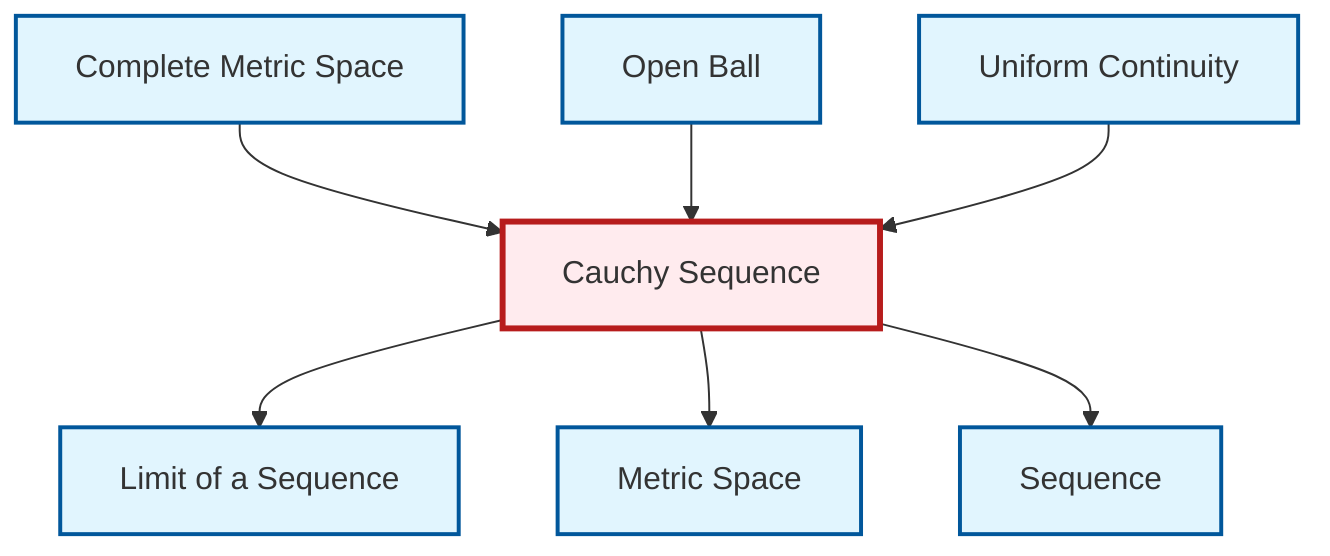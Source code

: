 graph TD
    classDef definition fill:#e1f5fe,stroke:#01579b,stroke-width:2px
    classDef theorem fill:#f3e5f5,stroke:#4a148c,stroke-width:2px
    classDef axiom fill:#fff3e0,stroke:#e65100,stroke-width:2px
    classDef example fill:#e8f5e9,stroke:#1b5e20,stroke-width:2px
    classDef current fill:#ffebee,stroke:#b71c1c,stroke-width:3px
    def-metric-space["Metric Space"]:::definition
    def-uniform-continuity["Uniform Continuity"]:::definition
    def-sequence["Sequence"]:::definition
    def-open-ball["Open Ball"]:::definition
    def-limit["Limit of a Sequence"]:::definition
    def-cauchy-sequence["Cauchy Sequence"]:::definition
    def-complete-metric-space["Complete Metric Space"]:::definition
    def-cauchy-sequence --> def-limit
    def-complete-metric-space --> def-cauchy-sequence
    def-cauchy-sequence --> def-metric-space
    def-cauchy-sequence --> def-sequence
    def-open-ball --> def-cauchy-sequence
    def-uniform-continuity --> def-cauchy-sequence
    class def-cauchy-sequence current
